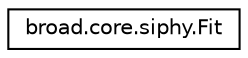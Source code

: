 digraph "Graphical Class Hierarchy"
{
  edge [fontname="Helvetica",fontsize="10",labelfontname="Helvetica",labelfontsize="10"];
  node [fontname="Helvetica",fontsize="10",shape=record];
  rankdir="LR";
  Node1 [label="broad.core.siphy.Fit",height=0.2,width=0.4,color="black", fillcolor="white", style="filled",URL="$interfacebroad_1_1core_1_1siphy_1_1_fit.html"];
}
